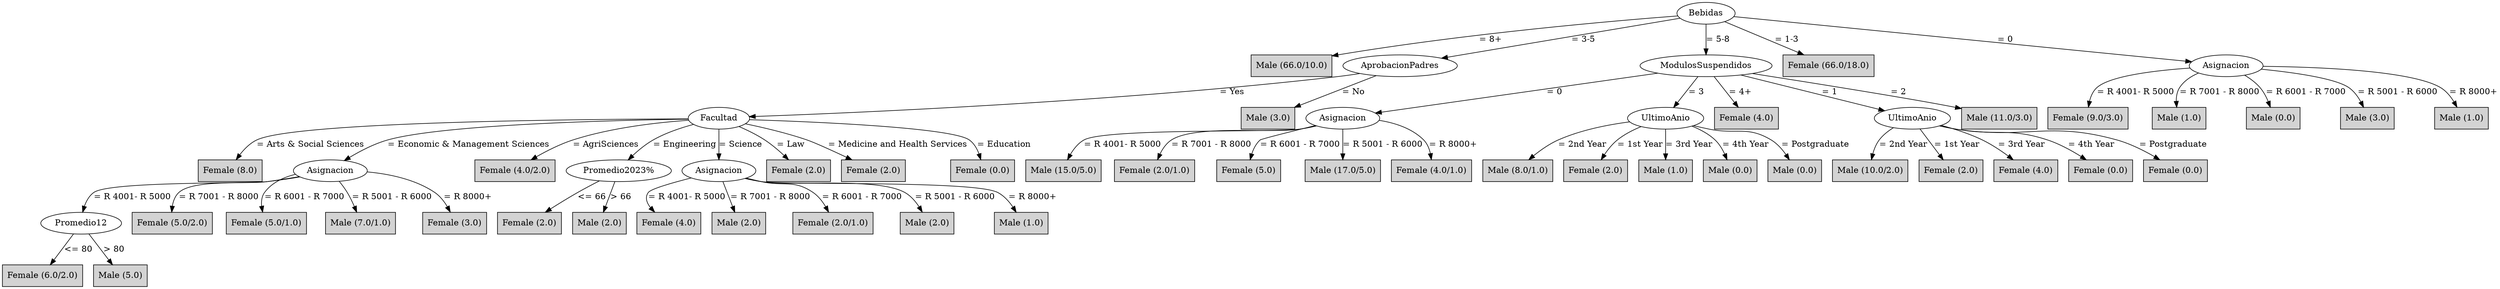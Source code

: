 digraph J48Tree {
N0 [label="Bebidas" ]
N0->N1 [label="= 8+"]
N1 [label="Male (66.0/10.0)" shape=box style=filled ]
N0->N2 [label="= 3-5"]
N2 [label="AprobacionPadres" ]
N2->N3 [label="= Yes"]
N3 [label="Facultad" ]
N3->N4 [label="= Arts & Social Sciences"]
N4 [label="Female (8.0)" shape=box style=filled ]
N3->N5 [label="= Economic & Management Sciences"]
N5 [label="Asignacion" ]
N5->N6 [label="= R 4001- R 5000"]
N6 [label="Promedio12" ]
N6->N7 [label="<= 80"]
N7 [label="Female (6.0/2.0)" shape=box style=filled ]
N6->N8 [label="> 80"]
N8 [label="Male (5.0)" shape=box style=filled ]
N5->N9 [label="= R 7001 - R 8000"]
N9 [label="Female (5.0/2.0)" shape=box style=filled ]
N5->N10 [label="= R 6001 - R 7000"]
N10 [label="Female (5.0/1.0)" shape=box style=filled ]
N5->N11 [label="= R 5001 - R 6000"]
N11 [label="Male (7.0/1.0)" shape=box style=filled ]
N5->N12 [label="= R 8000+"]
N12 [label="Female (3.0)" shape=box style=filled ]
N3->N13 [label="= AgriSciences"]
N13 [label="Female (4.0/2.0)" shape=box style=filled ]
N3->N14 [label="= Engineering"]
N14 [label="Promedio2023\%" ]
N14->N15 [label="<= 66"]
N15 [label="Female (2.0)" shape=box style=filled ]
N14->N16 [label="> 66"]
N16 [label="Male (2.0)" shape=box style=filled ]
N3->N17 [label="= Science"]
N17 [label="Asignacion" ]
N17->N18 [label="= R 4001- R 5000"]
N18 [label="Female (4.0)" shape=box style=filled ]
N17->N19 [label="= R 7001 - R 8000"]
N19 [label="Male (2.0)" shape=box style=filled ]
N17->N20 [label="= R 6001 - R 7000"]
N20 [label="Female (2.0/1.0)" shape=box style=filled ]
N17->N21 [label="= R 5001 - R 6000"]
N21 [label="Male (2.0)" shape=box style=filled ]
N17->N22 [label="= R 8000+"]
N22 [label="Male (1.0)" shape=box style=filled ]
N3->N23 [label="= Law"]
N23 [label="Female (2.0)" shape=box style=filled ]
N3->N24 [label="= Medicine and Health Services"]
N24 [label="Female (2.0)" shape=box style=filled ]
N3->N25 [label="= Education"]
N25 [label="Female (0.0)" shape=box style=filled ]
N2->N26 [label="= No"]
N26 [label="Male (3.0)" shape=box style=filled ]
N0->N27 [label="= 5-8"]
N27 [label="ModulosSuspendidos" ]
N27->N28 [label="= 0"]
N28 [label="Asignacion" ]
N28->N29 [label="= R 4001- R 5000"]
N29 [label="Male (15.0/5.0)" shape=box style=filled ]
N28->N30 [label="= R 7001 - R 8000"]
N30 [label="Female (2.0/1.0)" shape=box style=filled ]
N28->N31 [label="= R 6001 - R 7000"]
N31 [label="Female (5.0)" shape=box style=filled ]
N28->N32 [label="= R 5001 - R 6000"]
N32 [label="Male (17.0/5.0)" shape=box style=filled ]
N28->N33 [label="= R 8000+"]
N33 [label="Female (4.0/1.0)" shape=box style=filled ]
N27->N34 [label="= 3"]
N34 [label="UltimoAnio" ]
N34->N35 [label="= 2nd Year"]
N35 [label="Male (8.0/1.0)" shape=box style=filled ]
N34->N36 [label="= 1st Year"]
N36 [label="Female (2.0)" shape=box style=filled ]
N34->N37 [label="= 3rd Year"]
N37 [label="Male (1.0)" shape=box style=filled ]
N34->N38 [label="= 4th Year"]
N38 [label="Male (0.0)" shape=box style=filled ]
N34->N39 [label="= Postgraduate"]
N39 [label="Male (0.0)" shape=box style=filled ]
N27->N40 [label="= 4+"]
N40 [label="Female (4.0)" shape=box style=filled ]
N27->N41 [label="= 1"]
N41 [label="UltimoAnio" ]
N41->N42 [label="= 2nd Year"]
N42 [label="Male (10.0/2.0)" shape=box style=filled ]
N41->N43 [label="= 1st Year"]
N43 [label="Female (2.0)" shape=box style=filled ]
N41->N44 [label="= 3rd Year"]
N44 [label="Female (4.0)" shape=box style=filled ]
N41->N45 [label="= 4th Year"]
N45 [label="Female (0.0)" shape=box style=filled ]
N41->N46 [label="= Postgraduate"]
N46 [label="Female (0.0)" shape=box style=filled ]
N27->N47 [label="= 2"]
N47 [label="Male (11.0/3.0)" shape=box style=filled ]
N0->N48 [label="= 1-3"]
N48 [label="Female (66.0/18.0)" shape=box style=filled ]
N0->N49 [label="= 0"]
N49 [label="Asignacion" ]
N49->N50 [label="= R 4001- R 5000"]
N50 [label="Female (9.0/3.0)" shape=box style=filled ]
N49->N51 [label="= R 7001 - R 8000"]
N51 [label="Male (1.0)" shape=box style=filled ]
N49->N52 [label="= R 6001 - R 7000"]
N52 [label="Male (0.0)" shape=box style=filled ]
N49->N53 [label="= R 5001 - R 6000"]
N53 [label="Male (3.0)" shape=box style=filled ]
N49->N54 [label="= R 8000+"]
N54 [label="Male (1.0)" shape=box style=filled ]
}
